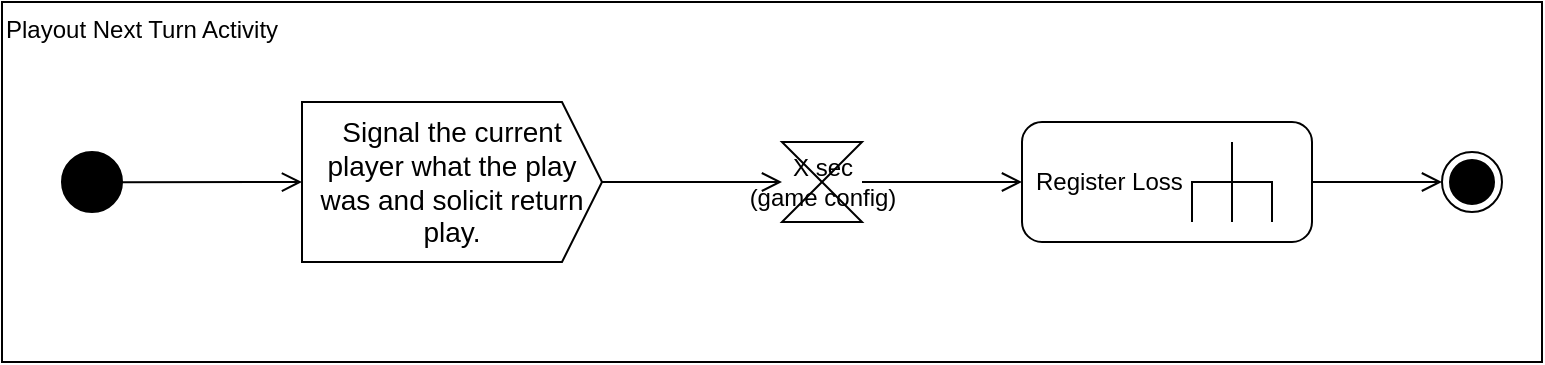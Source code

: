<mxfile version="23.0.0" type="dropbox">
  <diagram name="Page-1" id="lQigHM9XeCfLBluTothZ">
    <mxGraphModel dx="977" dy="507" grid="1" gridSize="10" guides="1" tooltips="1" connect="1" arrows="1" fold="1" page="1" pageScale="1" pageWidth="850" pageHeight="1100" math="0" shadow="0">
      <root>
        <mxCell id="0" />
        <mxCell id="1" parent="0" />
        <mxCell id="fexbRBN1tVitoEa7nnUb-10" value="Playout Next Turn Activity" style="html=1;dashed=0;whiteSpace=wrap;align=left;verticalAlign=top;" vertex="1" parent="1">
          <mxGeometry x="50" y="60" width="770" height="180" as="geometry" />
        </mxCell>
        <mxCell id="fexbRBN1tVitoEa7nnUb-1" value="Signal the current player what the play was and solicit return play." style="html=1;shape=mxgraph.infographic.ribbonSimple;notch1=0;notch2=20;align=center;verticalAlign=middle;fontSize=14;fontStyle=0;fillColor=#FFFFFF;whiteSpace=wrap;" vertex="1" parent="1">
          <mxGeometry x="200" y="110" width="150" height="80" as="geometry" />
        </mxCell>
        <mxCell id="fexbRBN1tVitoEa7nnUb-2" value="X sec&lt;br&gt;(game config)" style="shape=collate;html=1;" vertex="1" parent="1">
          <mxGeometry x="440" y="130" width="40" height="40" as="geometry" />
        </mxCell>
        <mxCell id="fexbRBN1tVitoEa7nnUb-3" value="" style="endArrow=open;startArrow=none;endFill=0;startFill=0;endSize=8;html=1;verticalAlign=bottom;labelBackgroundColor=none;strokeWidth=1;rounded=0;" edge="1" parent="1" source="fexbRBN1tVitoEa7nnUb-1" target="fexbRBN1tVitoEa7nnUb-2">
          <mxGeometry width="160" relative="1" as="geometry">
            <mxPoint x="180" y="-80" as="sourcePoint" />
            <mxPoint x="235" y="-80" as="targetPoint" />
            <Array as="points" />
          </mxGeometry>
        </mxCell>
        <mxCell id="fexbRBN1tVitoEa7nnUb-4" value="Register Loss" style="shape=mxgraph.uml25.behaviorAction;html=1;rounded=1;absoluteArcSize=1;arcSize=10;align=left;spacingLeft=5;whiteSpace=wrap;" vertex="1" parent="1">
          <mxGeometry x="560" y="120" width="145" height="60" as="geometry" />
        </mxCell>
        <mxCell id="fexbRBN1tVitoEa7nnUb-5" value="" style="endArrow=open;startArrow=none;endFill=0;startFill=0;endSize=8;html=1;verticalAlign=bottom;labelBackgroundColor=none;strokeWidth=1;rounded=0;" edge="1" parent="1" source="fexbRBN1tVitoEa7nnUb-2" target="fexbRBN1tVitoEa7nnUb-4">
          <mxGeometry width="160" relative="1" as="geometry">
            <mxPoint x="150" y="100" as="sourcePoint" />
            <mxPoint x="235" y="100" as="targetPoint" />
          </mxGeometry>
        </mxCell>
        <mxCell id="fexbRBN1tVitoEa7nnUb-6" value="" style="ellipse;fillColor=strokeColor;html=1;" vertex="1" parent="1">
          <mxGeometry x="80" y="135" width="30" height="30" as="geometry" />
        </mxCell>
        <mxCell id="fexbRBN1tVitoEa7nnUb-7" value="" style="ellipse;html=1;shape=endState;fillColor=strokeColor;" vertex="1" parent="1">
          <mxGeometry x="770" y="135" width="30" height="30" as="geometry" />
        </mxCell>
        <mxCell id="fexbRBN1tVitoEa7nnUb-8" value="" style="endArrow=open;startArrow=none;endFill=0;startFill=0;endSize=8;html=1;verticalAlign=bottom;labelBackgroundColor=none;strokeWidth=1;rounded=0;" edge="1" parent="1" source="fexbRBN1tVitoEa7nnUb-6" target="fexbRBN1tVitoEa7nnUb-1">
          <mxGeometry width="160" relative="1" as="geometry">
            <mxPoint x="360" y="160" as="sourcePoint" />
            <mxPoint x="450" y="160" as="targetPoint" />
            <Array as="points" />
          </mxGeometry>
        </mxCell>
        <mxCell id="fexbRBN1tVitoEa7nnUb-9" value="" style="endArrow=open;startArrow=none;endFill=0;startFill=0;endSize=8;html=1;verticalAlign=bottom;labelBackgroundColor=none;strokeWidth=1;rounded=0;" edge="1" parent="1" source="fexbRBN1tVitoEa7nnUb-4" target="fexbRBN1tVitoEa7nnUb-7">
          <mxGeometry width="160" relative="1" as="geometry">
            <mxPoint x="370" y="170" as="sourcePoint" />
            <mxPoint x="460" y="170" as="targetPoint" />
            <Array as="points" />
          </mxGeometry>
        </mxCell>
      </root>
    </mxGraphModel>
  </diagram>
</mxfile>
